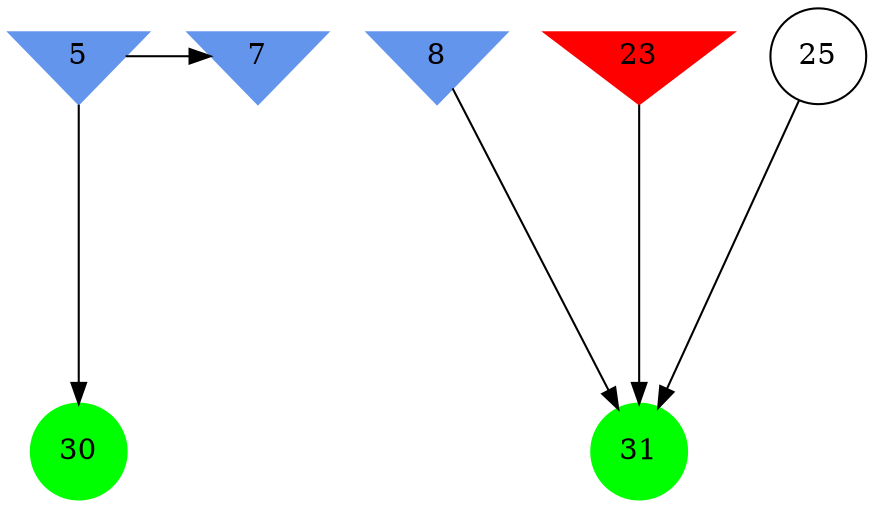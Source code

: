 digraph brain {
	ranksep=2.0;
	5 [shape=invtriangle,style=filled,color=cornflowerblue];
	7 [shape=invtriangle,style=filled,color=cornflowerblue];
	8 [shape=invtriangle,style=filled,color=cornflowerblue];
	23 [shape=invtriangle,style=filled,color=red];
	25 [shape=circle,color=black];
	30 [shape=circle,style=filled,color=green];
	31 [shape=circle,style=filled,color=green];
	25	->	31;
	23	->	31;
	8	->	31;
	5	->	30;
	5	->	7;
	{ rank=same; 5; 7; 8; 23; }
	{ rank=same; 25; }
	{ rank=same; 30; 31; }
}
